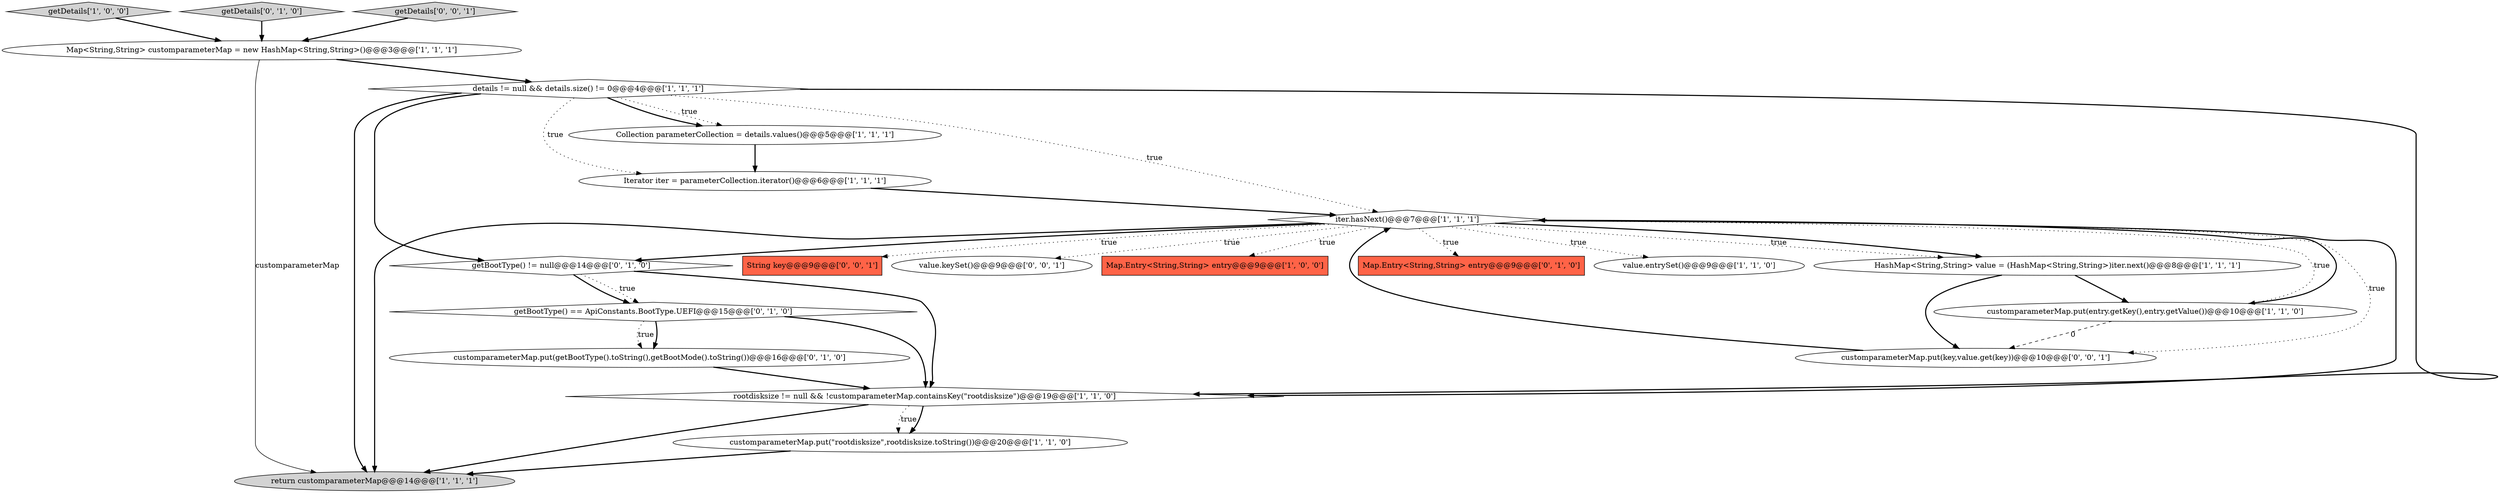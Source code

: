 digraph {
12 [style = filled, label = "Map<String,String> customparameterMap = new HashMap<String,String>()@@@3@@@['1', '1', '1']", fillcolor = white, shape = ellipse image = "AAA0AAABBB1BBB"];
19 [style = filled, label = "customparameterMap.put(key,value.get(key))@@@10@@@['0', '0', '1']", fillcolor = white, shape = ellipse image = "AAA0AAABBB3BBB"];
18 [style = filled, label = "String key@@@9@@@['0', '0', '1']", fillcolor = tomato, shape = box image = "AAA0AAABBB3BBB"];
15 [style = filled, label = "getBootType() != null@@@14@@@['0', '1', '0']", fillcolor = white, shape = diamond image = "AAA1AAABBB2BBB"];
20 [style = filled, label = "value.keySet()@@@9@@@['0', '0', '1']", fillcolor = white, shape = ellipse image = "AAA0AAABBB3BBB"];
16 [style = filled, label = "getBootType() == ApiConstants.BootType.UEFI@@@15@@@['0', '1', '0']", fillcolor = white, shape = diamond image = "AAA1AAABBB2BBB"];
8 [style = filled, label = "return customparameterMap@@@14@@@['1', '1', '1']", fillcolor = lightgray, shape = ellipse image = "AAA0AAABBB1BBB"];
4 [style = filled, label = "Map.Entry<String,String> entry@@@9@@@['1', '0', '0']", fillcolor = tomato, shape = box image = "AAA0AAABBB1BBB"];
7 [style = filled, label = "customparameterMap.put(\"rootdisksize\",rootdisksize.toString())@@@20@@@['1', '1', '0']", fillcolor = white, shape = ellipse image = "AAA0AAABBB1BBB"];
6 [style = filled, label = "rootdisksize != null && !customparameterMap.containsKey(\"rootdisksize\")@@@19@@@['1', '1', '0']", fillcolor = white, shape = diamond image = "AAA0AAABBB1BBB"];
13 [style = filled, label = "Map.Entry<String,String> entry@@@9@@@['0', '1', '0']", fillcolor = tomato, shape = box image = "AAA0AAABBB2BBB"];
5 [style = filled, label = "value.entrySet()@@@9@@@['1', '1', '0']", fillcolor = white, shape = ellipse image = "AAA0AAABBB1BBB"];
0 [style = filled, label = "Collection parameterCollection = details.values()@@@5@@@['1', '1', '1']", fillcolor = white, shape = ellipse image = "AAA0AAABBB1BBB"];
9 [style = filled, label = "getDetails['1', '0', '0']", fillcolor = lightgray, shape = diamond image = "AAA0AAABBB1BBB"];
1 [style = filled, label = "details != null && details.size() != 0@@@4@@@['1', '1', '1']", fillcolor = white, shape = diamond image = "AAA0AAABBB1BBB"];
10 [style = filled, label = "HashMap<String,String> value = (HashMap<String,String>)iter.next()@@@8@@@['1', '1', '1']", fillcolor = white, shape = ellipse image = "AAA0AAABBB1BBB"];
11 [style = filled, label = "iter.hasNext()@@@7@@@['1', '1', '1']", fillcolor = white, shape = diamond image = "AAA0AAABBB1BBB"];
14 [style = filled, label = "getDetails['0', '1', '0']", fillcolor = lightgray, shape = diamond image = "AAA0AAABBB2BBB"];
17 [style = filled, label = "customparameterMap.put(getBootType().toString(),getBootMode().toString())@@@16@@@['0', '1', '0']", fillcolor = white, shape = ellipse image = "AAA1AAABBB2BBB"];
21 [style = filled, label = "getDetails['0', '0', '1']", fillcolor = lightgray, shape = diamond image = "AAA0AAABBB3BBB"];
3 [style = filled, label = "Iterator iter = parameterCollection.iterator()@@@6@@@['1', '1', '1']", fillcolor = white, shape = ellipse image = "AAA0AAABBB1BBB"];
2 [style = filled, label = "customparameterMap.put(entry.getKey(),entry.getValue())@@@10@@@['1', '1', '0']", fillcolor = white, shape = ellipse image = "AAA0AAABBB1BBB"];
11->5 [style = dotted, label="true"];
11->2 [style = dotted, label="true"];
3->11 [style = bold, label=""];
7->8 [style = bold, label=""];
10->2 [style = bold, label=""];
1->11 [style = dotted, label="true"];
11->10 [style = dotted, label="true"];
1->0 [style = dotted, label="true"];
6->7 [style = dotted, label="true"];
2->11 [style = bold, label=""];
1->8 [style = bold, label=""];
12->1 [style = bold, label=""];
14->12 [style = bold, label=""];
0->3 [style = bold, label=""];
11->15 [style = bold, label=""];
11->6 [style = bold, label=""];
1->6 [style = bold, label=""];
6->8 [style = bold, label=""];
15->6 [style = bold, label=""];
21->12 [style = bold, label=""];
10->19 [style = bold, label=""];
2->19 [style = dashed, label="0"];
1->3 [style = dotted, label="true"];
11->10 [style = bold, label=""];
19->11 [style = bold, label=""];
17->6 [style = bold, label=""];
11->19 [style = dotted, label="true"];
11->8 [style = bold, label=""];
15->16 [style = bold, label=""];
16->6 [style = bold, label=""];
11->18 [style = dotted, label="true"];
1->15 [style = bold, label=""];
11->20 [style = dotted, label="true"];
11->4 [style = dotted, label="true"];
15->16 [style = dotted, label="true"];
16->17 [style = bold, label=""];
6->7 [style = bold, label=""];
11->13 [style = dotted, label="true"];
16->17 [style = dotted, label="true"];
9->12 [style = bold, label=""];
12->8 [style = solid, label="customparameterMap"];
1->0 [style = bold, label=""];
}
